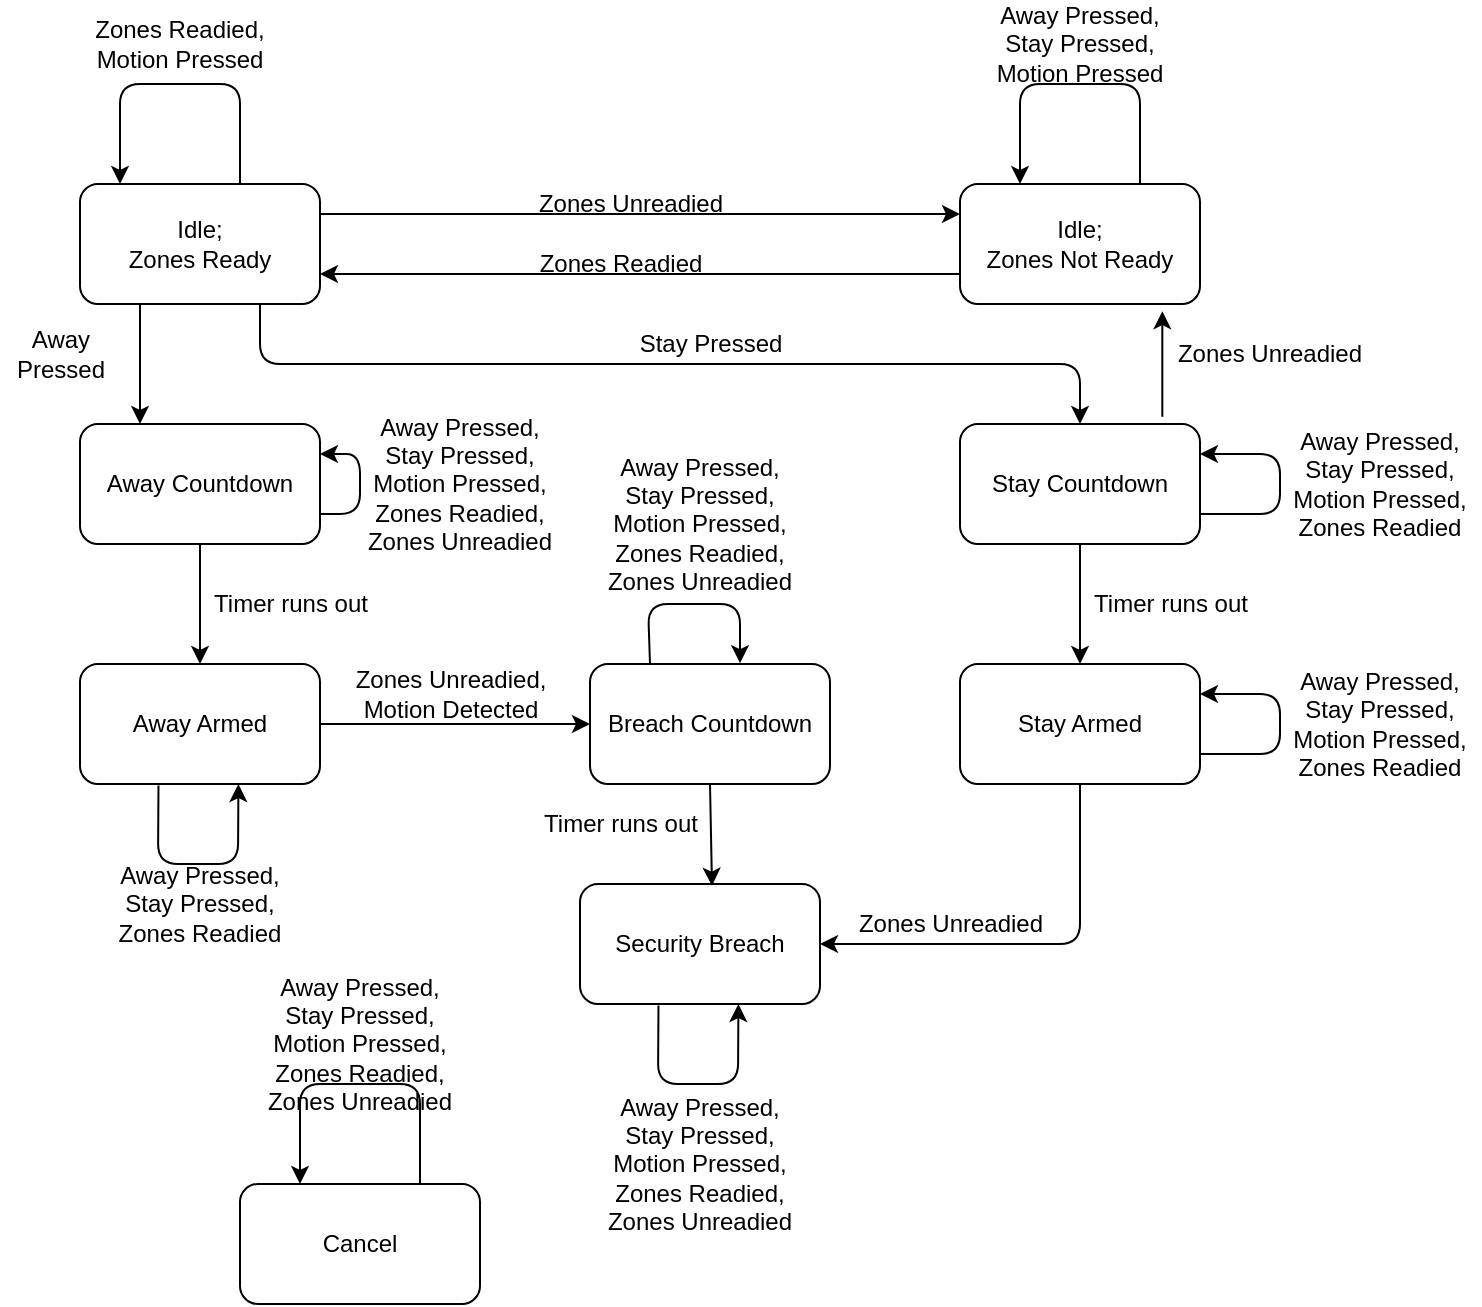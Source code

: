<mxfile version="14.5.1" type="device"><diagram id="ls95oJsHHU9IlG_lG1-3" name="Page-1"><mxGraphModel dx="1278" dy="607" grid="1" gridSize="10" guides="1" tooltips="1" connect="1" arrows="1" fold="1" page="1" pageScale="1" pageWidth="850" pageHeight="1100" math="0" shadow="0"><root><mxCell id="0"/><mxCell id="1" parent="0"/><mxCell id="ilX-cnkyBMFSS0eKYjFq-1" value="&lt;div&gt;Idle;&lt;/div&gt;&lt;div&gt;Zones Ready&lt;/div&gt;" style="rounded=1;whiteSpace=wrap;html=1;" parent="1" vertex="1"><mxGeometry x="80" y="280" width="120" height="60" as="geometry"/></mxCell><mxCell id="ilX-cnkyBMFSS0eKYjFq-2" value="&lt;div&gt;Idle;&lt;/div&gt;&lt;div&gt;Zones Not Ready&lt;/div&gt;" style="rounded=1;whiteSpace=wrap;html=1;" parent="1" vertex="1"><mxGeometry x="520" y="280" width="120" height="60" as="geometry"/></mxCell><mxCell id="ilX-cnkyBMFSS0eKYjFq-3" value="Stay Countdown" style="rounded=1;whiteSpace=wrap;html=1;" parent="1" vertex="1"><mxGeometry x="520" y="400" width="120" height="60" as="geometry"/></mxCell><mxCell id="ilX-cnkyBMFSS0eKYjFq-4" value="&lt;div&gt;Breach Countdown&lt;/div&gt;" style="rounded=1;whiteSpace=wrap;html=1;" parent="1" vertex="1"><mxGeometry x="335" y="520" width="120" height="60" as="geometry"/></mxCell><mxCell id="ilX-cnkyBMFSS0eKYjFq-5" value="Away Armed" style="rounded=1;whiteSpace=wrap;html=1;" parent="1" vertex="1"><mxGeometry x="80" y="520" width="120" height="60" as="geometry"/></mxCell><mxCell id="ilX-cnkyBMFSS0eKYjFq-6" value="Security Breach" style="rounded=1;whiteSpace=wrap;html=1;" parent="1" vertex="1"><mxGeometry x="330" y="630" width="120" height="60" as="geometry"/></mxCell><mxCell id="ilX-cnkyBMFSS0eKYjFq-7" value="Away Countdown" style="rounded=1;whiteSpace=wrap;html=1;" parent="1" vertex="1"><mxGeometry x="80" y="400" width="120" height="60" as="geometry"/></mxCell><mxCell id="ilX-cnkyBMFSS0eKYjFq-8" value="Stay Armed" style="rounded=1;whiteSpace=wrap;html=1;" parent="1" vertex="1"><mxGeometry x="520" y="520" width="120" height="60" as="geometry"/></mxCell><mxCell id="ilX-cnkyBMFSS0eKYjFq-9" value="" style="endArrow=classic;html=1;exitX=1;exitY=0.5;exitDx=0;exitDy=0;entryX=0;entryY=0.5;entryDx=0;entryDy=0;" parent="1" source="ilX-cnkyBMFSS0eKYjFq-5" target="ilX-cnkyBMFSS0eKYjFq-4" edge="1"><mxGeometry width="50" height="50" relative="1" as="geometry"><mxPoint x="380" y="850" as="sourcePoint"/><mxPoint x="280" y="730" as="targetPoint"/><Array as="points"><mxPoint x="280" y="550"/></Array></mxGeometry></mxCell><mxCell id="ilX-cnkyBMFSS0eKYjFq-10" value="&lt;div&gt;Zones Unreadied,&lt;/div&gt;&lt;div&gt; Motion Detected&lt;/div&gt;" style="text;html=1;align=center;verticalAlign=middle;resizable=0;points=[];autosize=1;" parent="1" vertex="1"><mxGeometry x="210" y="520" width="110" height="30" as="geometry"/></mxCell><mxCell id="ilX-cnkyBMFSS0eKYjFq-11" value="" style="endArrow=classic;html=1;exitX=1;exitY=0.25;exitDx=0;exitDy=0;entryX=0;entryY=0.25;entryDx=0;entryDy=0;" parent="1" source="ilX-cnkyBMFSS0eKYjFq-1" target="ilX-cnkyBMFSS0eKYjFq-2" edge="1"><mxGeometry width="50" height="50" relative="1" as="geometry"><mxPoint x="380" y="730" as="sourcePoint"/><mxPoint x="430" y="680" as="targetPoint"/></mxGeometry></mxCell><mxCell id="ilX-cnkyBMFSS0eKYjFq-12" value="&lt;div&gt;Zones Unreadied&lt;/div&gt;" style="text;html=1;align=center;verticalAlign=middle;resizable=0;points=[];autosize=1;" parent="1" vertex="1"><mxGeometry x="300" y="280" width="110" height="20" as="geometry"/></mxCell><mxCell id="ilX-cnkyBMFSS0eKYjFq-14" value="" style="endArrow=classic;html=1;exitX=0;exitY=0.75;exitDx=0;exitDy=0;entryX=1;entryY=0.75;entryDx=0;entryDy=0;" parent="1" source="ilX-cnkyBMFSS0eKYjFq-2" target="ilX-cnkyBMFSS0eKYjFq-1" edge="1"><mxGeometry width="50" height="50" relative="1" as="geometry"><mxPoint x="380" y="730" as="sourcePoint"/><mxPoint x="430" y="680" as="targetPoint"/></mxGeometry></mxCell><mxCell id="ilX-cnkyBMFSS0eKYjFq-15" value="&lt;div&gt;Zones Readied&lt;/div&gt;" style="text;html=1;align=center;verticalAlign=middle;resizable=0;points=[];autosize=1;" parent="1" vertex="1"><mxGeometry x="300" y="310" width="100" height="20" as="geometry"/></mxCell><mxCell id="ilX-cnkyBMFSS0eKYjFq-16" value="" style="endArrow=classic;html=1;entryX=0.5;entryY=0;entryDx=0;entryDy=0;exitX=0.75;exitY=1;exitDx=0;exitDy=0;" parent="1" source="ilX-cnkyBMFSS0eKYjFq-1" target="ilX-cnkyBMFSS0eKYjFq-3" edge="1"><mxGeometry width="50" height="50" relative="1" as="geometry"><mxPoint x="360" y="730" as="sourcePoint"/><mxPoint x="410" y="680" as="targetPoint"/><Array as="points"><mxPoint x="170" y="370"/><mxPoint x="580" y="370"/></Array></mxGeometry></mxCell><mxCell id="ilX-cnkyBMFSS0eKYjFq-17" value="Stay Pressed" style="text;html=1;align=center;verticalAlign=middle;resizable=0;points=[];autosize=1;" parent="1" vertex="1"><mxGeometry x="350" y="350" width="90" height="20" as="geometry"/></mxCell><mxCell id="ilX-cnkyBMFSS0eKYjFq-18" style="edgeStyle=orthogonalEdgeStyle;rounded=0;orthogonalLoop=1;jettySize=auto;html=1;exitX=0.5;exitY=1;exitDx=0;exitDy=0;" parent="1" source="ilX-cnkyBMFSS0eKYjFq-1" target="ilX-cnkyBMFSS0eKYjFq-1" edge="1"><mxGeometry relative="1" as="geometry"/></mxCell><mxCell id="ilX-cnkyBMFSS0eKYjFq-19" value="" style="endArrow=classic;html=1;exitX=0.25;exitY=1;exitDx=0;exitDy=0;entryX=0.25;entryY=0;entryDx=0;entryDy=0;" parent="1" source="ilX-cnkyBMFSS0eKYjFq-1" target="ilX-cnkyBMFSS0eKYjFq-7" edge="1"><mxGeometry width="50" height="50" relative="1" as="geometry"><mxPoint x="360" y="730" as="sourcePoint"/><mxPoint x="110" y="380" as="targetPoint"/></mxGeometry></mxCell><mxCell id="ilX-cnkyBMFSS0eKYjFq-20" value="&lt;div&gt;Away&lt;/div&gt;&lt;div&gt;Pressed&lt;/div&gt;" style="text;html=1;align=center;verticalAlign=middle;resizable=0;points=[];autosize=1;" parent="1" vertex="1"><mxGeometry x="40" y="350" width="60" height="30" as="geometry"/></mxCell><mxCell id="ilX-cnkyBMFSS0eKYjFq-21" value="" style="endArrow=classic;html=1;exitX=0.5;exitY=1;exitDx=0;exitDy=0;" parent="1" source="ilX-cnkyBMFSS0eKYjFq-7" target="ilX-cnkyBMFSS0eKYjFq-5" edge="1"><mxGeometry width="50" height="50" relative="1" as="geometry"><mxPoint x="360" y="730" as="sourcePoint"/><mxPoint x="410" y="680" as="targetPoint"/></mxGeometry></mxCell><mxCell id="ilX-cnkyBMFSS0eKYjFq-22" value="" style="endArrow=classic;html=1;exitX=0.5;exitY=1;exitDx=0;exitDy=0;entryX=0.5;entryY=0;entryDx=0;entryDy=0;" parent="1" source="ilX-cnkyBMFSS0eKYjFq-3" target="ilX-cnkyBMFSS0eKYjFq-8" edge="1"><mxGeometry width="50" height="50" relative="1" as="geometry"><mxPoint x="360" y="730" as="sourcePoint"/><mxPoint x="410" y="680" as="targetPoint"/></mxGeometry></mxCell><mxCell id="ilX-cnkyBMFSS0eKYjFq-23" value="" style="endArrow=classic;html=1;exitX=0.5;exitY=1;exitDx=0;exitDy=0;entryX=1;entryY=0.5;entryDx=0;entryDy=0;" parent="1" source="ilX-cnkyBMFSS0eKYjFq-8" target="ilX-cnkyBMFSS0eKYjFq-6" edge="1"><mxGeometry width="50" height="50" relative="1" as="geometry"><mxPoint x="360" y="730" as="sourcePoint"/><mxPoint x="440" y="680" as="targetPoint"/><Array as="points"><mxPoint x="580" y="660"/></Array></mxGeometry></mxCell><mxCell id="ilX-cnkyBMFSS0eKYjFq-24" value="&lt;div&gt;Zones Unreadied&lt;/div&gt;" style="text;html=1;align=center;verticalAlign=middle;resizable=0;points=[];autosize=1;" parent="1" vertex="1"><mxGeometry x="460" y="640" width="110" height="20" as="geometry"/></mxCell><mxCell id="ilX-cnkyBMFSS0eKYjFq-25" value="" style="endArrow=classic;html=1;entryX=0.55;entryY=0.014;entryDx=0;entryDy=0;exitX=0.5;exitY=1;exitDx=0;exitDy=0;entryPerimeter=0;" parent="1" source="ilX-cnkyBMFSS0eKYjFq-4" target="ilX-cnkyBMFSS0eKYjFq-6" edge="1"><mxGeometry width="50" height="50" relative="1" as="geometry"><mxPoint x="319" y="670" as="sourcePoint"/><mxPoint x="410" y="680" as="targetPoint"/></mxGeometry></mxCell><mxCell id="ilX-cnkyBMFSS0eKYjFq-26" value="&lt;div&gt;Timer runs out&lt;/div&gt;" style="text;html=1;align=center;verticalAlign=middle;resizable=0;points=[];autosize=1;" parent="1" vertex="1"><mxGeometry x="140" y="480" width="90" height="20" as="geometry"/></mxCell><mxCell id="ilX-cnkyBMFSS0eKYjFq-27" value="&lt;div&gt;Timer runs out&lt;/div&gt;" style="text;html=1;align=center;verticalAlign=middle;resizable=0;points=[];autosize=1;" parent="1" vertex="1"><mxGeometry x="580" y="480" width="90" height="20" as="geometry"/></mxCell><mxCell id="ilX-cnkyBMFSS0eKYjFq-28" value="&lt;div&gt;Timer runs out&lt;/div&gt;" style="text;html=1;align=center;verticalAlign=middle;resizable=0;points=[];autosize=1;" parent="1" vertex="1"><mxGeometry x="305" y="590" width="90" height="20" as="geometry"/></mxCell><mxCell id="IzAfiZfJ4yw1nJsJTgU1-1" value="&lt;div&gt;Cancel&lt;/div&gt;" style="rounded=1;whiteSpace=wrap;html=1;" vertex="1" parent="1"><mxGeometry x="160" y="780" width="120" height="60" as="geometry"/></mxCell><mxCell id="IzAfiZfJ4yw1nJsJTgU1-3" value="" style="endArrow=classic;html=1;exitX=0.75;exitY=0;exitDx=0;exitDy=0;entryX=0.25;entryY=0;entryDx=0;entryDy=0;" edge="1" parent="1" source="ilX-cnkyBMFSS0eKYjFq-2" target="ilX-cnkyBMFSS0eKYjFq-2"><mxGeometry width="50" height="50" relative="1" as="geometry"><mxPoint x="510" y="400" as="sourcePoint"/><mxPoint x="540" y="230" as="targetPoint"/><Array as="points"><mxPoint x="610" y="230"/><mxPoint x="550" y="230"/></Array></mxGeometry></mxCell><mxCell id="IzAfiZfJ4yw1nJsJTgU1-4" value="Away Pressed, Stay Pressed, Motion Pressed" style="text;html=1;strokeColor=none;fillColor=none;align=center;verticalAlign=middle;whiteSpace=wrap;rounded=0;" vertex="1" parent="1"><mxGeometry x="530" y="200" width="100" height="20" as="geometry"/></mxCell><mxCell id="IzAfiZfJ4yw1nJsJTgU1-5" value="" style="endArrow=classic;html=1;exitX=1;exitY=0.75;exitDx=0;exitDy=0;entryX=1;entryY=0.25;entryDx=0;entryDy=0;" edge="1" parent="1" source="ilX-cnkyBMFSS0eKYjFq-3" target="ilX-cnkyBMFSS0eKYjFq-3"><mxGeometry width="50" height="50" relative="1" as="geometry"><mxPoint x="720" y="430" as="sourcePoint"/><mxPoint x="660" y="430" as="targetPoint"/><Array as="points"><mxPoint x="680" y="445"/><mxPoint x="680" y="415"/></Array></mxGeometry></mxCell><mxCell id="IzAfiZfJ4yw1nJsJTgU1-6" value="Away Pressed, Stay Pressed, Motion Pressed, Zones Readied" style="text;html=1;strokeColor=none;fillColor=none;align=center;verticalAlign=middle;whiteSpace=wrap;rounded=0;" vertex="1" parent="1"><mxGeometry x="680" y="420" width="100" height="20" as="geometry"/></mxCell><mxCell id="IzAfiZfJ4yw1nJsJTgU1-7" value="" style="endArrow=classic;html=1;exitX=0.75;exitY=0;exitDx=0;exitDy=0;entryX=0.25;entryY=0;entryDx=0;entryDy=0;" edge="1" parent="1"><mxGeometry width="50" height="50" relative="1" as="geometry"><mxPoint x="250" y="780" as="sourcePoint"/><mxPoint x="190" y="780" as="targetPoint"/><Array as="points"><mxPoint x="250" y="730"/><mxPoint x="190" y="730"/></Array></mxGeometry></mxCell><mxCell id="IzAfiZfJ4yw1nJsJTgU1-8" value="Away Pressed, Stay Pressed, Motion Pressed, Zones Readied, Zones Unreadied" style="text;html=1;strokeColor=none;fillColor=none;align=center;verticalAlign=middle;whiteSpace=wrap;rounded=0;" vertex="1" parent="1"><mxGeometry x="170" y="700" width="100" height="20" as="geometry"/></mxCell><mxCell id="IzAfiZfJ4yw1nJsJTgU1-9" value="" style="endArrow=classic;html=1;exitX=0.75;exitY=0;exitDx=0;exitDy=0;entryX=0.25;entryY=0;entryDx=0;entryDy=0;" edge="1" parent="1"><mxGeometry width="50" height="50" relative="1" as="geometry"><mxPoint x="160" y="280" as="sourcePoint"/><mxPoint x="100" y="280" as="targetPoint"/><Array as="points"><mxPoint x="160" y="230"/><mxPoint x="100" y="230"/></Array></mxGeometry></mxCell><mxCell id="IzAfiZfJ4yw1nJsJTgU1-10" value="Zones Readied, Motion Pressed" style="text;html=1;strokeColor=none;fillColor=none;align=center;verticalAlign=middle;whiteSpace=wrap;rounded=0;" vertex="1" parent="1"><mxGeometry x="80" y="200" width="100" height="20" as="geometry"/></mxCell><mxCell id="IzAfiZfJ4yw1nJsJTgU1-11" value="" style="endArrow=classic;html=1;entryX=0.843;entryY=1.06;entryDx=0;entryDy=0;entryPerimeter=0;exitX=0.843;exitY=-0.06;exitDx=0;exitDy=0;exitPerimeter=0;" edge="1" parent="1" source="ilX-cnkyBMFSS0eKYjFq-3" target="ilX-cnkyBMFSS0eKYjFq-2"><mxGeometry width="50" height="50" relative="1" as="geometry"><mxPoint x="450" y="480" as="sourcePoint"/><mxPoint x="500" y="430" as="targetPoint"/></mxGeometry></mxCell><mxCell id="IzAfiZfJ4yw1nJsJTgU1-12" value="Zones Unreadied" style="text;html=1;strokeColor=none;fillColor=none;align=center;verticalAlign=middle;whiteSpace=wrap;rounded=0;" vertex="1" parent="1"><mxGeometry x="620" y="355" width="110" height="20" as="geometry"/></mxCell><mxCell id="IzAfiZfJ4yw1nJsJTgU1-13" value="" style="endArrow=classic;html=1;exitX=1;exitY=0.75;exitDx=0;exitDy=0;entryX=1;entryY=0.25;entryDx=0;entryDy=0;" edge="1" parent="1"><mxGeometry width="50" height="50" relative="1" as="geometry"><mxPoint x="640" y="565" as="sourcePoint"/><mxPoint x="640" y="535" as="targetPoint"/><Array as="points"><mxPoint x="680" y="565"/><mxPoint x="680" y="535"/></Array></mxGeometry></mxCell><mxCell id="IzAfiZfJ4yw1nJsJTgU1-14" value="Away Pressed, Stay Pressed, Motion Pressed, Zones Readied" style="text;html=1;strokeColor=none;fillColor=none;align=center;verticalAlign=middle;whiteSpace=wrap;rounded=0;" vertex="1" parent="1"><mxGeometry x="680" y="540" width="100" height="20" as="geometry"/></mxCell><mxCell id="IzAfiZfJ4yw1nJsJTgU1-15" value="" style="endArrow=classic;html=1;exitX=0.327;exitY=1.013;exitDx=0;exitDy=0;entryX=0.66;entryY=1;entryDx=0;entryDy=0;entryPerimeter=0;exitPerimeter=0;" edge="1" parent="1" source="ilX-cnkyBMFSS0eKYjFq-6" target="ilX-cnkyBMFSS0eKYjFq-6"><mxGeometry width="50" height="50" relative="1" as="geometry"><mxPoint x="370" y="760" as="sourcePoint"/><mxPoint x="370" y="730" as="targetPoint"/><Array as="points"><mxPoint x="369" y="730"/><mxPoint x="409" y="730"/></Array></mxGeometry></mxCell><mxCell id="IzAfiZfJ4yw1nJsJTgU1-16" value="Away Pressed, Stay Pressed, Motion Pressed, Zones Readied, Zones Unreadied" style="text;html=1;strokeColor=none;fillColor=none;align=center;verticalAlign=middle;whiteSpace=wrap;rounded=0;" vertex="1" parent="1"><mxGeometry x="340" y="760" width="100" height="20" as="geometry"/></mxCell><mxCell id="IzAfiZfJ4yw1nJsJTgU1-17" value="" style="endArrow=classic;html=1;exitX=0.25;exitY=0;exitDx=0;exitDy=0;entryX=0.625;entryY=-0.007;entryDx=0;entryDy=0;entryPerimeter=0;" edge="1" parent="1" source="ilX-cnkyBMFSS0eKYjFq-4" target="ilX-cnkyBMFSS0eKYjFq-4"><mxGeometry width="50" height="50" relative="1" as="geometry"><mxPoint x="364.24" y="360.78" as="sourcePoint"/><mxPoint x="404.2" y="360" as="targetPoint"/><Array as="points"><mxPoint x="364" y="490"/><mxPoint x="410" y="490"/></Array></mxGeometry></mxCell><mxCell id="IzAfiZfJ4yw1nJsJTgU1-18" value="Away Pressed, Stay Pressed, Motion Pressed, Zones Readied, Zones Unreadied" style="text;html=1;strokeColor=none;fillColor=none;align=center;verticalAlign=middle;whiteSpace=wrap;rounded=0;" vertex="1" parent="1"><mxGeometry x="340" y="440" width="100" height="20" as="geometry"/></mxCell><mxCell id="IzAfiZfJ4yw1nJsJTgU1-19" value="" style="endArrow=classic;html=1;exitX=0.327;exitY=1.013;exitDx=0;exitDy=0;entryX=0.66;entryY=1;entryDx=0;entryDy=0;entryPerimeter=0;exitPerimeter=0;" edge="1" parent="1"><mxGeometry width="50" height="50" relative="1" as="geometry"><mxPoint x="119.24" y="580.78" as="sourcePoint"/><mxPoint x="159.2" y="580" as="targetPoint"/><Array as="points"><mxPoint x="119" y="620"/><mxPoint x="159" y="620"/></Array></mxGeometry></mxCell><mxCell id="IzAfiZfJ4yw1nJsJTgU1-20" value="Away Pressed, Stay Pressed, Zones Readied" style="text;html=1;strokeColor=none;fillColor=none;align=center;verticalAlign=middle;whiteSpace=wrap;rounded=0;" vertex="1" parent="1"><mxGeometry x="90" y="630" width="100" height="20" as="geometry"/></mxCell><mxCell id="IzAfiZfJ4yw1nJsJTgU1-21" value="" style="endArrow=classic;html=1;exitX=1;exitY=0.75;exitDx=0;exitDy=0;entryX=1;entryY=0.25;entryDx=0;entryDy=0;" edge="1" parent="1" source="ilX-cnkyBMFSS0eKYjFq-7" target="ilX-cnkyBMFSS0eKYjFq-7"><mxGeometry width="50" height="50" relative="1" as="geometry"><mxPoint x="249.24" y="350.78" as="sourcePoint"/><mxPoint x="289.2" y="350" as="targetPoint"/><Array as="points"><mxPoint x="220" y="445"/><mxPoint x="220" y="415"/></Array></mxGeometry></mxCell><mxCell id="IzAfiZfJ4yw1nJsJTgU1-22" value="Away Pressed, Stay Pressed, Motion Pressed, Zones Readied, Zones Unreadied" style="text;html=1;strokeColor=none;fillColor=none;align=center;verticalAlign=middle;whiteSpace=wrap;rounded=0;" vertex="1" parent="1"><mxGeometry x="220" y="420" width="100" height="20" as="geometry"/></mxCell></root></mxGraphModel></diagram></mxfile>